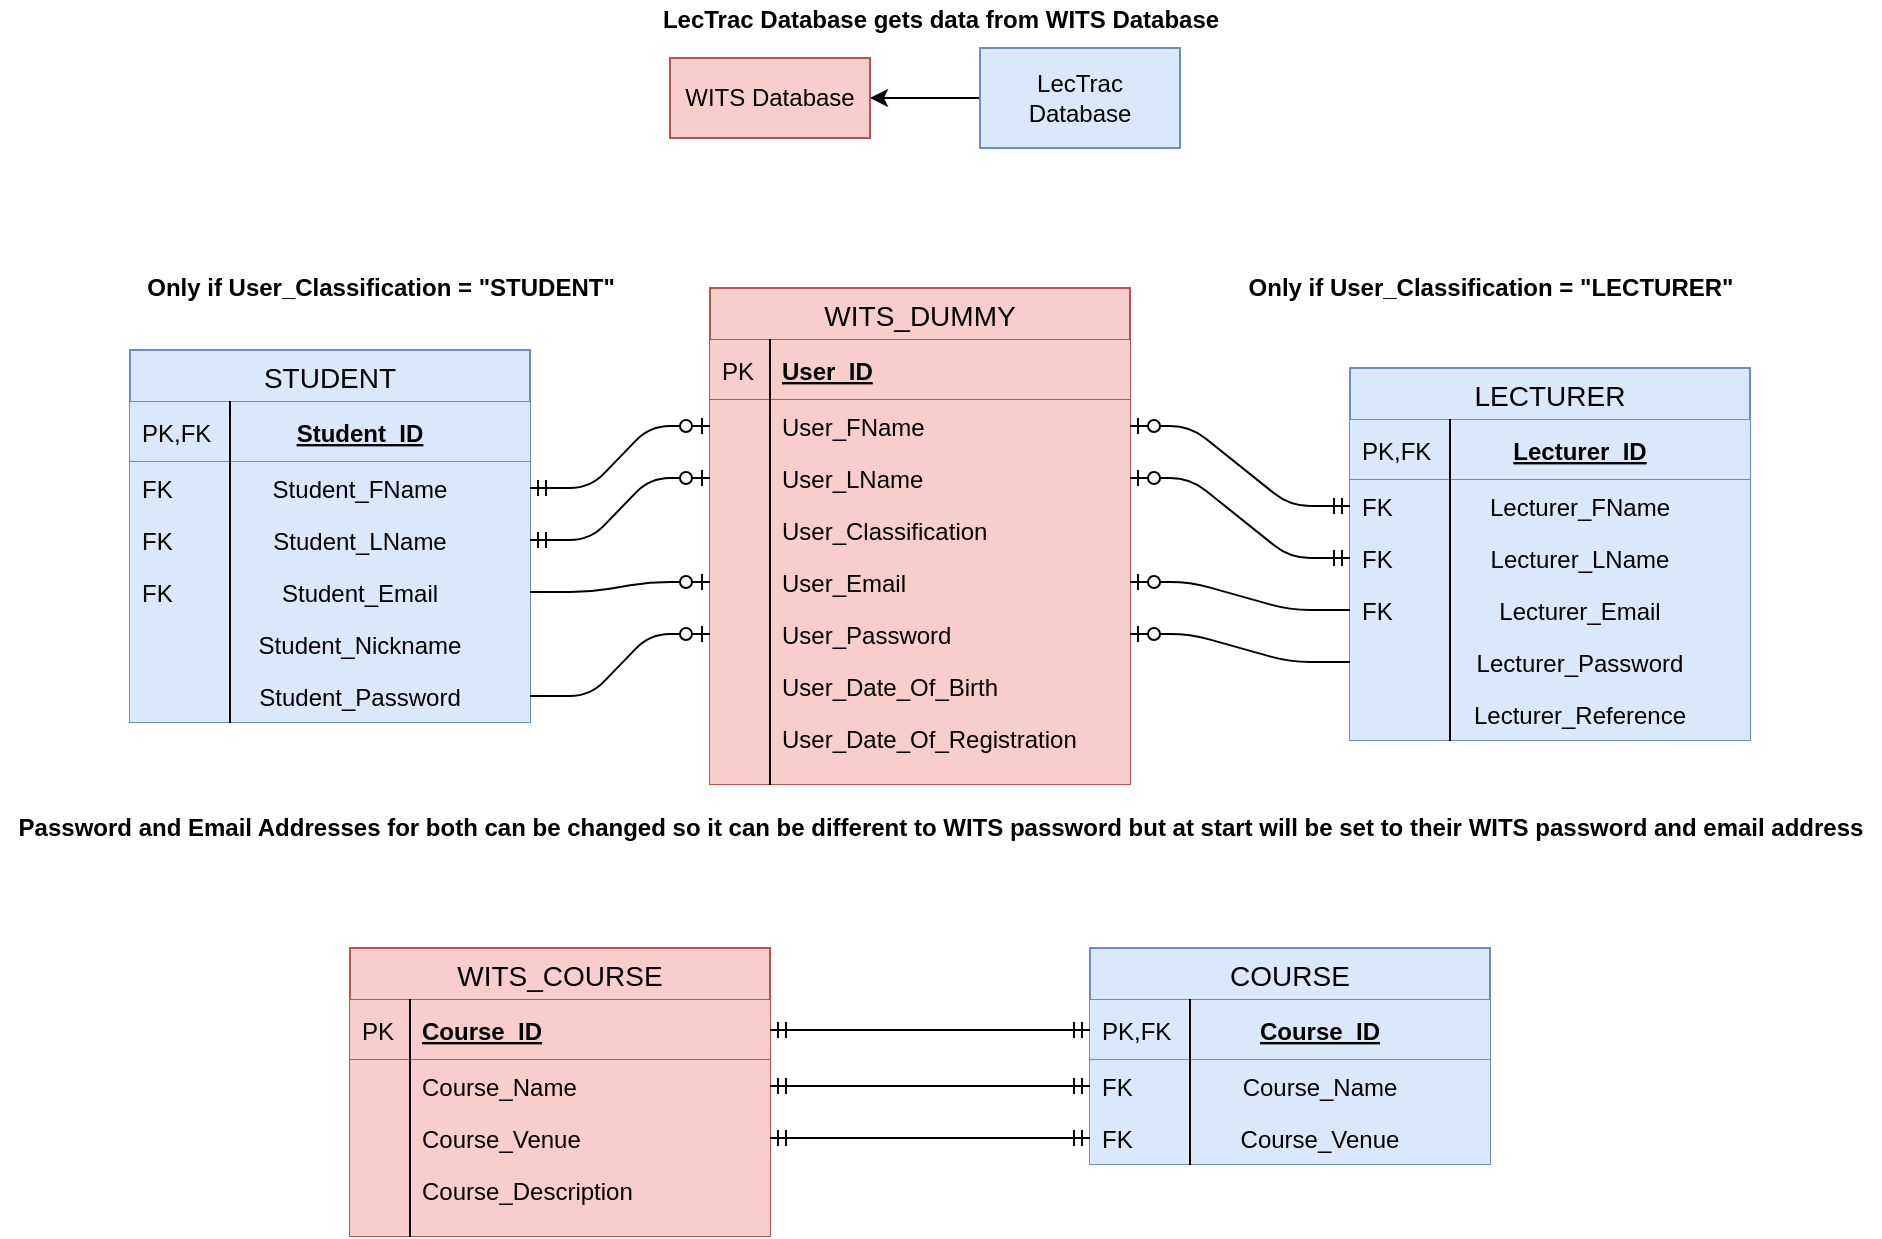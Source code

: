 <mxfile version="12.6.5" type="device"><diagram id="C5RBs43oDa-KdzZeNtuy" name="Page-1"><mxGraphModel dx="1851" dy="632" grid="1" gridSize="10" guides="1" tooltips="1" connect="1" arrows="1" fold="1" page="1" pageScale="1" pageWidth="827" pageHeight="1169" math="0" shadow="0"><root><mxCell id="WIyWlLk6GJQsqaUBKTNV-0"/><mxCell id="WIyWlLk6GJQsqaUBKTNV-1" parent="WIyWlLk6GJQsqaUBKTNV-0"/><mxCell id="q8qyXDA9uavXnTlKvIZX-0" value="WITS Database" style="whiteSpace=wrap;html=1;align=center;fillColor=#f8cecc;strokeColor=#b85450;" parent="WIyWlLk6GJQsqaUBKTNV-1" vertex="1"><mxGeometry x="240" y="185" width="100" height="40" as="geometry"/></mxCell><mxCell id="I5v792Ejw2t5efdUg5He-0" style="edgeStyle=orthogonalEdgeStyle;rounded=0;orthogonalLoop=1;jettySize=auto;html=1;exitX=0;exitY=0.5;exitDx=0;exitDy=0;entryX=1;entryY=0.5;entryDx=0;entryDy=0;" parent="WIyWlLk6GJQsqaUBKTNV-1" source="q8qyXDA9uavXnTlKvIZX-1" target="q8qyXDA9uavXnTlKvIZX-0" edge="1"><mxGeometry relative="1" as="geometry"/></mxCell><mxCell id="q8qyXDA9uavXnTlKvIZX-1" value="LecTrac &lt;br&gt;Database" style="whiteSpace=wrap;html=1;align=center;fillColor=#dae8fc;strokeColor=#6c8ebf;" parent="WIyWlLk6GJQsqaUBKTNV-1" vertex="1"><mxGeometry x="395" y="180" width="100" height="50" as="geometry"/></mxCell><mxCell id="q8qyXDA9uavXnTlKvIZX-21" value="WITS_COURSE" style="swimlane;fontStyle=0;childLayout=stackLayout;horizontal=1;startSize=26;horizontalStack=0;resizeParent=1;resizeParentMax=0;resizeLast=0;collapsible=1;marginBottom=0;align=center;fontSize=14;fillColor=#f8cecc;strokeColor=#b85450;" parent="WIyWlLk6GJQsqaUBKTNV-1" vertex="1"><mxGeometry x="80" y="630" width="210" height="144" as="geometry"/></mxCell><mxCell id="q8qyXDA9uavXnTlKvIZX-22" value="Course_ID" style="shape=partialRectangle;top=0;left=0;right=0;bottom=1;align=left;verticalAlign=middle;fillColor=#f8cecc;spacingLeft=34;spacingRight=4;overflow=hidden;rotatable=0;points=[[0,0.5],[1,0.5]];portConstraint=eastwest;dropTarget=0;fontStyle=5;fontSize=12;strokeColor=#b85450;" parent="q8qyXDA9uavXnTlKvIZX-21" vertex="1"><mxGeometry y="26" width="210" height="30" as="geometry"/></mxCell><mxCell id="q8qyXDA9uavXnTlKvIZX-23" value="PK" style="shape=partialRectangle;top=0;left=0;bottom=0;fillColor=none;align=left;verticalAlign=middle;spacingLeft=4;spacingRight=4;overflow=hidden;rotatable=0;points=[];portConstraint=eastwest;part=1;fontSize=12;" parent="q8qyXDA9uavXnTlKvIZX-22" vertex="1" connectable="0"><mxGeometry width="30" height="30" as="geometry"/></mxCell><mxCell id="q8qyXDA9uavXnTlKvIZX-24" value="Course_Name" style="shape=partialRectangle;top=0;left=0;right=0;bottom=0;align=left;verticalAlign=top;fillColor=#f8cecc;spacingLeft=34;spacingRight=4;overflow=hidden;rotatable=0;points=[[0,0.5],[1,0.5]];portConstraint=eastwest;dropTarget=0;fontSize=12;strokeColor=#b85450;" parent="q8qyXDA9uavXnTlKvIZX-21" vertex="1"><mxGeometry y="56" width="210" height="26" as="geometry"/></mxCell><mxCell id="q8qyXDA9uavXnTlKvIZX-25" value="" style="shape=partialRectangle;top=0;left=0;bottom=0;fillColor=none;align=left;verticalAlign=top;spacingLeft=4;spacingRight=4;overflow=hidden;rotatable=0;points=[];portConstraint=eastwest;part=1;fontSize=12;" parent="q8qyXDA9uavXnTlKvIZX-24" vertex="1" connectable="0"><mxGeometry width="30" height="26" as="geometry"/></mxCell><mxCell id="q8qyXDA9uavXnTlKvIZX-26" value="Course_Venue" style="shape=partialRectangle;top=0;left=0;right=0;bottom=0;align=left;verticalAlign=top;fillColor=#f8cecc;spacingLeft=34;spacingRight=4;overflow=hidden;rotatable=0;points=[[0,0.5],[1,0.5]];portConstraint=eastwest;dropTarget=0;fontSize=12;strokeColor=#b85450;" parent="q8qyXDA9uavXnTlKvIZX-21" vertex="1"><mxGeometry y="82" width="210" height="26" as="geometry"/></mxCell><mxCell id="q8qyXDA9uavXnTlKvIZX-27" value="" style="shape=partialRectangle;top=0;left=0;bottom=0;fillColor=none;align=left;verticalAlign=top;spacingLeft=4;spacingRight=4;overflow=hidden;rotatable=0;points=[];portConstraint=eastwest;part=1;fontSize=12;" parent="q8qyXDA9uavXnTlKvIZX-26" vertex="1" connectable="0"><mxGeometry width="30" height="26" as="geometry"/></mxCell><mxCell id="q8qyXDA9uavXnTlKvIZX-28" value="Course_Description" style="shape=partialRectangle;top=0;left=0;right=0;bottom=0;align=left;verticalAlign=top;fillColor=#f8cecc;spacingLeft=34;spacingRight=4;overflow=hidden;rotatable=0;points=[[0,0.5],[1,0.5]];portConstraint=eastwest;dropTarget=0;fontSize=12;strokeColor=#b85450;" parent="q8qyXDA9uavXnTlKvIZX-21" vertex="1"><mxGeometry y="108" width="210" height="26" as="geometry"/></mxCell><mxCell id="q8qyXDA9uavXnTlKvIZX-29" value="" style="shape=partialRectangle;top=0;left=0;bottom=0;fillColor=none;align=left;verticalAlign=top;spacingLeft=4;spacingRight=4;overflow=hidden;rotatable=0;points=[];portConstraint=eastwest;part=1;fontSize=12;" parent="q8qyXDA9uavXnTlKvIZX-28" vertex="1" connectable="0"><mxGeometry width="30" height="26" as="geometry"/></mxCell><mxCell id="q8qyXDA9uavXnTlKvIZX-34" value="" style="shape=partialRectangle;top=0;left=0;right=0;bottom=0;align=left;verticalAlign=top;fillColor=#f8cecc;spacingLeft=34;spacingRight=4;overflow=hidden;rotatable=0;points=[[0,0.5],[1,0.5]];portConstraint=eastwest;dropTarget=0;fontSize=12;strokeColor=#b85450;" parent="q8qyXDA9uavXnTlKvIZX-21" vertex="1"><mxGeometry y="134" width="210" height="10" as="geometry"/></mxCell><mxCell id="q8qyXDA9uavXnTlKvIZX-35" value="" style="shape=partialRectangle;top=0;left=0;bottom=0;fillColor=none;align=left;verticalAlign=top;spacingLeft=4;spacingRight=4;overflow=hidden;rotatable=0;points=[];portConstraint=eastwest;part=1;fontSize=12;" parent="q8qyXDA9uavXnTlKvIZX-34" vertex="1" connectable="0"><mxGeometry width="30" height="10" as="geometry"/></mxCell><mxCell id="q8qyXDA9uavXnTlKvIZX-36" value="WITS_DUMMY" style="swimlane;fontStyle=0;childLayout=stackLayout;horizontal=1;startSize=26;horizontalStack=0;resizeParent=1;resizeParentMax=0;resizeLast=0;collapsible=1;marginBottom=0;align=center;fontSize=14;fillColor=#f8cecc;strokeColor=#b85450;" parent="WIyWlLk6GJQsqaUBKTNV-1" vertex="1"><mxGeometry x="260" y="300" width="210" height="248" as="geometry"/></mxCell><mxCell id="q8qyXDA9uavXnTlKvIZX-37" value="User_ID" style="shape=partialRectangle;top=0;left=0;right=0;bottom=1;align=left;verticalAlign=middle;fillColor=#f8cecc;spacingLeft=34;spacingRight=4;overflow=hidden;rotatable=0;points=[[0,0.5],[1,0.5]];portConstraint=eastwest;dropTarget=0;fontStyle=5;fontSize=12;strokeColor=#b85450;" parent="q8qyXDA9uavXnTlKvIZX-36" vertex="1"><mxGeometry y="26" width="210" height="30" as="geometry"/></mxCell><mxCell id="q8qyXDA9uavXnTlKvIZX-38" value="PK" style="shape=partialRectangle;top=0;left=0;bottom=0;fillColor=none;align=left;verticalAlign=middle;spacingLeft=4;spacingRight=4;overflow=hidden;rotatable=0;points=[];portConstraint=eastwest;part=1;fontSize=12;" parent="q8qyXDA9uavXnTlKvIZX-37" vertex="1" connectable="0"><mxGeometry width="30" height="30" as="geometry"/></mxCell><mxCell id="q8qyXDA9uavXnTlKvIZX-39" value="User_FName" style="shape=partialRectangle;top=0;left=0;right=0;bottom=0;align=left;verticalAlign=top;fillColor=#f8cecc;spacingLeft=34;spacingRight=4;overflow=hidden;rotatable=0;points=[[0,0.5],[1,0.5]];portConstraint=eastwest;dropTarget=0;fontSize=12;strokeColor=#b85450;" parent="q8qyXDA9uavXnTlKvIZX-36" vertex="1"><mxGeometry y="56" width="210" height="26" as="geometry"/></mxCell><mxCell id="q8qyXDA9uavXnTlKvIZX-40" value="" style="shape=partialRectangle;top=0;left=0;bottom=0;fillColor=none;align=left;verticalAlign=top;spacingLeft=4;spacingRight=4;overflow=hidden;rotatable=0;points=[];portConstraint=eastwest;part=1;fontSize=12;" parent="q8qyXDA9uavXnTlKvIZX-39" vertex="1" connectable="0"><mxGeometry width="30" height="26" as="geometry"/></mxCell><mxCell id="q8qyXDA9uavXnTlKvIZX-41" value="User_LName" style="shape=partialRectangle;top=0;left=0;right=0;bottom=0;align=left;verticalAlign=top;fillColor=#f8cecc;spacingLeft=34;spacingRight=4;overflow=hidden;rotatable=0;points=[[0,0.5],[1,0.5]];portConstraint=eastwest;dropTarget=0;fontSize=12;strokeColor=#b85450;" parent="q8qyXDA9uavXnTlKvIZX-36" vertex="1"><mxGeometry y="82" width="210" height="26" as="geometry"/></mxCell><mxCell id="q8qyXDA9uavXnTlKvIZX-42" value="" style="shape=partialRectangle;top=0;left=0;bottom=0;fillColor=none;align=left;verticalAlign=top;spacingLeft=4;spacingRight=4;overflow=hidden;rotatable=0;points=[];portConstraint=eastwest;part=1;fontSize=12;" parent="q8qyXDA9uavXnTlKvIZX-41" vertex="1" connectable="0"><mxGeometry width="30" height="26" as="geometry"/></mxCell><mxCell id="q8qyXDA9uavXnTlKvIZX-43" value="User_Classification" style="shape=partialRectangle;top=0;left=0;right=0;bottom=0;align=left;verticalAlign=top;fillColor=#f8cecc;spacingLeft=34;spacingRight=4;overflow=hidden;rotatable=0;points=[[0,0.5],[1,0.5]];portConstraint=eastwest;dropTarget=0;fontSize=12;strokeColor=#b85450;" parent="q8qyXDA9uavXnTlKvIZX-36" vertex="1"><mxGeometry y="108" width="210" height="26" as="geometry"/></mxCell><mxCell id="q8qyXDA9uavXnTlKvIZX-44" value="" style="shape=partialRectangle;top=0;left=0;bottom=0;fillColor=none;align=left;verticalAlign=top;spacingLeft=4;spacingRight=4;overflow=hidden;rotatable=0;points=[];portConstraint=eastwest;part=1;fontSize=12;" parent="q8qyXDA9uavXnTlKvIZX-43" vertex="1" connectable="0"><mxGeometry width="30" height="26" as="geometry"/></mxCell><mxCell id="q8qyXDA9uavXnTlKvIZX-47" value="User_Email" style="shape=partialRectangle;top=0;left=0;right=0;bottom=0;align=left;verticalAlign=top;fillColor=#f8cecc;spacingLeft=34;spacingRight=4;overflow=hidden;rotatable=0;points=[[0,0.5],[1,0.5]];portConstraint=eastwest;dropTarget=0;fontSize=12;strokeColor=#b85450;" parent="q8qyXDA9uavXnTlKvIZX-36" vertex="1"><mxGeometry y="134" width="210" height="26" as="geometry"/></mxCell><mxCell id="q8qyXDA9uavXnTlKvIZX-48" value="" style="shape=partialRectangle;top=0;left=0;bottom=0;fillColor=none;align=left;verticalAlign=top;spacingLeft=4;spacingRight=4;overflow=hidden;rotatable=0;points=[];portConstraint=eastwest;part=1;fontSize=12;" parent="q8qyXDA9uavXnTlKvIZX-47" vertex="1" connectable="0"><mxGeometry width="30" height="26" as="geometry"/></mxCell><mxCell id="q8qyXDA9uavXnTlKvIZX-45" value="User_Password" style="shape=partialRectangle;top=0;left=0;right=0;bottom=0;align=left;verticalAlign=top;fillColor=#f8cecc;spacingLeft=34;spacingRight=4;overflow=hidden;rotatable=0;points=[[0,0.5],[1,0.5]];portConstraint=eastwest;dropTarget=0;fontSize=12;strokeColor=#b85450;" parent="q8qyXDA9uavXnTlKvIZX-36" vertex="1"><mxGeometry y="160" width="210" height="26" as="geometry"/></mxCell><mxCell id="q8qyXDA9uavXnTlKvIZX-46" value="" style="shape=partialRectangle;top=0;left=0;bottom=0;fillColor=none;align=left;verticalAlign=top;spacingLeft=4;spacingRight=4;overflow=hidden;rotatable=0;points=[];portConstraint=eastwest;part=1;fontSize=12;" parent="q8qyXDA9uavXnTlKvIZX-45" vertex="1" connectable="0"><mxGeometry width="30" height="26" as="geometry"/></mxCell><mxCell id="q8qyXDA9uavXnTlKvIZX-49" value="User_Date_Of_Birth" style="shape=partialRectangle;top=0;left=0;right=0;bottom=0;align=left;verticalAlign=top;fillColor=#f8cecc;spacingLeft=34;spacingRight=4;overflow=hidden;rotatable=0;points=[[0,0.5],[1,0.5]];portConstraint=eastwest;dropTarget=0;fontSize=12;strokeColor=#b85450;" parent="q8qyXDA9uavXnTlKvIZX-36" vertex="1"><mxGeometry y="186" width="210" height="26" as="geometry"/></mxCell><mxCell id="q8qyXDA9uavXnTlKvIZX-50" value="" style="shape=partialRectangle;top=0;left=0;bottom=0;fillColor=none;align=left;verticalAlign=top;spacingLeft=4;spacingRight=4;overflow=hidden;rotatable=0;points=[];portConstraint=eastwest;part=1;fontSize=12;" parent="q8qyXDA9uavXnTlKvIZX-49" vertex="1" connectable="0"><mxGeometry width="30" height="26" as="geometry"/></mxCell><mxCell id="q8qyXDA9uavXnTlKvIZX-51" value="User_Date_Of_Registration" style="shape=partialRectangle;top=0;left=0;right=0;bottom=0;align=left;verticalAlign=top;fillColor=#f8cecc;spacingLeft=34;spacingRight=4;overflow=hidden;rotatable=0;points=[[0,0.5],[1,0.5]];portConstraint=eastwest;dropTarget=0;fontSize=12;strokeColor=#b85450;" parent="q8qyXDA9uavXnTlKvIZX-36" vertex="1"><mxGeometry y="212" width="210" height="26" as="geometry"/></mxCell><mxCell id="q8qyXDA9uavXnTlKvIZX-52" value="" style="shape=partialRectangle;top=0;left=0;bottom=0;fillColor=none;align=left;verticalAlign=top;spacingLeft=4;spacingRight=4;overflow=hidden;rotatable=0;points=[];portConstraint=eastwest;part=1;fontSize=12;" parent="q8qyXDA9uavXnTlKvIZX-51" vertex="1" connectable="0"><mxGeometry width="30" height="26" as="geometry"/></mxCell><mxCell id="q8qyXDA9uavXnTlKvIZX-53" value="" style="shape=partialRectangle;top=0;left=0;right=0;bottom=0;align=left;verticalAlign=top;fillColor=#f8cecc;spacingLeft=34;spacingRight=4;overflow=hidden;rotatable=0;points=[[0,0.5],[1,0.5]];portConstraint=eastwest;dropTarget=0;fontSize=12;strokeColor=#b85450;" parent="q8qyXDA9uavXnTlKvIZX-36" vertex="1"><mxGeometry y="238" width="210" height="10" as="geometry"/></mxCell><mxCell id="q8qyXDA9uavXnTlKvIZX-54" value="" style="shape=partialRectangle;top=0;left=0;bottom=0;fillColor=none;align=left;verticalAlign=top;spacingLeft=4;spacingRight=4;overflow=hidden;rotatable=0;points=[];portConstraint=eastwest;part=1;fontSize=12;" parent="q8qyXDA9uavXnTlKvIZX-53" vertex="1" connectable="0"><mxGeometry width="30" height="10" as="geometry"/></mxCell><mxCell id="q8qyXDA9uavXnTlKvIZX-55" value="STUDENT" style="swimlane;fontStyle=0;childLayout=stackLayout;horizontal=1;startSize=26;horizontalStack=0;resizeParent=1;resizeParentMax=0;resizeLast=0;collapsible=1;marginBottom=0;align=center;fontSize=14;fillColor=#dae8fc;strokeColor=#6c8ebf;" parent="WIyWlLk6GJQsqaUBKTNV-1" vertex="1"><mxGeometry x="-30" y="331" width="200" height="186" as="geometry"/></mxCell><mxCell id="q8qyXDA9uavXnTlKvIZX-56" value="Student_ID" style="shape=partialRectangle;top=0;left=0;right=0;bottom=1;align=center;verticalAlign=middle;fillColor=#dae8fc;spacingLeft=34;spacingRight=4;overflow=hidden;rotatable=0;points=[[0,0.5],[1,0.5]];portConstraint=eastwest;dropTarget=0;fontStyle=5;fontSize=12;strokeColor=#6c8ebf;" parent="q8qyXDA9uavXnTlKvIZX-55" vertex="1"><mxGeometry y="26" width="200" height="30" as="geometry"/></mxCell><mxCell id="q8qyXDA9uavXnTlKvIZX-57" value="PK,FK" style="shape=partialRectangle;top=0;left=0;bottom=0;fillColor=none;align=left;verticalAlign=middle;spacingLeft=4;spacingRight=4;overflow=hidden;rotatable=0;points=[];portConstraint=eastwest;part=1;fontSize=12;" parent="q8qyXDA9uavXnTlKvIZX-56" vertex="1" connectable="0"><mxGeometry width="50" height="30" as="geometry"/></mxCell><mxCell id="q8qyXDA9uavXnTlKvIZX-58" value="Student_FName" style="shape=partialRectangle;top=0;left=0;right=0;bottom=0;align=center;verticalAlign=top;fillColor=#dae8fc;spacingLeft=34;spacingRight=4;overflow=hidden;rotatable=0;points=[[0,0.5],[1,0.5]];portConstraint=eastwest;dropTarget=0;fontSize=12;strokeColor=#6c8ebf;" parent="q8qyXDA9uavXnTlKvIZX-55" vertex="1"><mxGeometry y="56" width="200" height="26" as="geometry"/></mxCell><mxCell id="q8qyXDA9uavXnTlKvIZX-59" value="FK" style="shape=partialRectangle;top=0;left=0;bottom=0;fillColor=none;align=left;verticalAlign=top;spacingLeft=4;spacingRight=4;overflow=hidden;rotatable=0;points=[];portConstraint=eastwest;part=1;fontSize=12;" parent="q8qyXDA9uavXnTlKvIZX-58" vertex="1" connectable="0"><mxGeometry width="50" height="26" as="geometry"/></mxCell><mxCell id="q8qyXDA9uavXnTlKvIZX-60" value="Student_LName" style="shape=partialRectangle;top=0;left=0;right=0;bottom=0;align=center;verticalAlign=top;fillColor=#dae8fc;spacingLeft=34;spacingRight=4;overflow=hidden;rotatable=0;points=[[0,0.5],[1,0.5]];portConstraint=eastwest;dropTarget=0;fontSize=12;strokeColor=#6c8ebf;" parent="q8qyXDA9uavXnTlKvIZX-55" vertex="1"><mxGeometry y="82" width="200" height="26" as="geometry"/></mxCell><mxCell id="q8qyXDA9uavXnTlKvIZX-61" value="FK" style="shape=partialRectangle;top=0;left=0;bottom=0;fillColor=none;align=left;verticalAlign=top;spacingLeft=4;spacingRight=4;overflow=hidden;rotatable=0;points=[];portConstraint=eastwest;part=1;fontSize=12;" parent="q8qyXDA9uavXnTlKvIZX-60" vertex="1" connectable="0"><mxGeometry width="50" height="26" as="geometry"/></mxCell><mxCell id="q8qyXDA9uavXnTlKvIZX-62" value="Student_Email" style="shape=partialRectangle;top=0;left=0;right=0;bottom=0;align=center;verticalAlign=top;fillColor=#dae8fc;spacingLeft=34;spacingRight=4;overflow=hidden;rotatable=0;points=[[0,0.5],[1,0.5]];portConstraint=eastwest;dropTarget=0;fontSize=12;strokeColor=#6c8ebf;" parent="q8qyXDA9uavXnTlKvIZX-55" vertex="1"><mxGeometry y="108" width="200" height="26" as="geometry"/></mxCell><mxCell id="q8qyXDA9uavXnTlKvIZX-63" value="FK" style="shape=partialRectangle;top=0;left=0;bottom=0;fillColor=none;align=left;verticalAlign=top;spacingLeft=4;spacingRight=4;overflow=hidden;rotatable=0;points=[];portConstraint=eastwest;part=1;fontSize=12;" parent="q8qyXDA9uavXnTlKvIZX-62" vertex="1" connectable="0"><mxGeometry width="50" height="26" as="geometry"/></mxCell><mxCell id="q8qyXDA9uavXnTlKvIZX-64" value="Student_Nickname" style="shape=partialRectangle;top=0;left=0;right=0;bottom=0;align=center;verticalAlign=top;fillColor=#dae8fc;spacingLeft=34;spacingRight=4;overflow=hidden;rotatable=0;points=[[0,0.5],[1,0.5]];portConstraint=eastwest;dropTarget=0;fontSize=12;strokeColor=#6c8ebf;" parent="q8qyXDA9uavXnTlKvIZX-55" vertex="1"><mxGeometry y="134" width="200" height="26" as="geometry"/></mxCell><mxCell id="q8qyXDA9uavXnTlKvIZX-65" value="" style="shape=partialRectangle;top=0;left=0;bottom=0;fillColor=none;align=left;verticalAlign=top;spacingLeft=4;spacingRight=4;overflow=hidden;rotatable=0;points=[];portConstraint=eastwest;part=1;fontSize=12;" parent="q8qyXDA9uavXnTlKvIZX-64" vertex="1" connectable="0"><mxGeometry width="50" height="26" as="geometry"/></mxCell><mxCell id="q8qyXDA9uavXnTlKvIZX-66" value="Student_Password" style="shape=partialRectangle;top=0;left=0;right=0;bottom=0;align=center;verticalAlign=top;fillColor=#dae8fc;spacingLeft=34;spacingRight=4;overflow=hidden;rotatable=0;points=[[0,0.5],[1,0.5]];portConstraint=eastwest;dropTarget=0;fontSize=12;strokeColor=#6c8ebf;" parent="q8qyXDA9uavXnTlKvIZX-55" vertex="1"><mxGeometry y="160" width="200" height="26" as="geometry"/></mxCell><mxCell id="q8qyXDA9uavXnTlKvIZX-67" value="" style="shape=partialRectangle;top=0;left=0;bottom=0;fillColor=none;align=left;verticalAlign=top;spacingLeft=4;spacingRight=4;overflow=hidden;rotatable=0;points=[];portConstraint=eastwest;part=1;fontSize=12;" parent="q8qyXDA9uavXnTlKvIZX-66" vertex="1" connectable="0"><mxGeometry width="50" height="26" as="geometry"/></mxCell><mxCell id="q8qyXDA9uavXnTlKvIZX-70" value="LECTURER" style="swimlane;fontStyle=0;childLayout=stackLayout;horizontal=1;startSize=26;horizontalStack=0;resizeParent=1;resizeParentMax=0;resizeLast=0;collapsible=1;marginBottom=0;align=center;fontSize=14;fillColor=#dae8fc;strokeColor=#6c8ebf;" parent="WIyWlLk6GJQsqaUBKTNV-1" vertex="1"><mxGeometry x="580" y="340" width="200" height="186" as="geometry"/></mxCell><mxCell id="q8qyXDA9uavXnTlKvIZX-71" value="Lecturer_ID" style="shape=partialRectangle;top=0;left=0;right=0;bottom=1;align=center;verticalAlign=middle;fillColor=#dae8fc;spacingLeft=34;spacingRight=4;overflow=hidden;rotatable=0;points=[[0,0.5],[1,0.5]];portConstraint=eastwest;dropTarget=0;fontStyle=5;fontSize=12;strokeColor=#6c8ebf;" parent="q8qyXDA9uavXnTlKvIZX-70" vertex="1"><mxGeometry y="26" width="200" height="30" as="geometry"/></mxCell><mxCell id="q8qyXDA9uavXnTlKvIZX-72" value="PK,FK" style="shape=partialRectangle;top=0;left=0;bottom=0;fillColor=none;align=left;verticalAlign=middle;spacingLeft=4;spacingRight=4;overflow=hidden;rotatable=0;points=[];portConstraint=eastwest;part=1;fontSize=12;" parent="q8qyXDA9uavXnTlKvIZX-71" vertex="1" connectable="0"><mxGeometry width="50" height="30" as="geometry"/></mxCell><mxCell id="q8qyXDA9uavXnTlKvIZX-73" value="Lecturer_FName" style="shape=partialRectangle;top=0;left=0;right=0;bottom=0;align=center;verticalAlign=top;fillColor=#dae8fc;spacingLeft=34;spacingRight=4;overflow=hidden;rotatable=0;points=[[0,0.5],[1,0.5]];portConstraint=eastwest;dropTarget=0;fontSize=12;strokeColor=#6c8ebf;" parent="q8qyXDA9uavXnTlKvIZX-70" vertex="1"><mxGeometry y="56" width="200" height="26" as="geometry"/></mxCell><mxCell id="q8qyXDA9uavXnTlKvIZX-74" value="FK" style="shape=partialRectangle;top=0;left=0;bottom=0;fillColor=none;align=left;verticalAlign=top;spacingLeft=4;spacingRight=4;overflow=hidden;rotatable=0;points=[];portConstraint=eastwest;part=1;fontSize=12;" parent="q8qyXDA9uavXnTlKvIZX-73" vertex="1" connectable="0"><mxGeometry width="50" height="26" as="geometry"/></mxCell><mxCell id="q8qyXDA9uavXnTlKvIZX-75" value="Lecturer_LName" style="shape=partialRectangle;top=0;left=0;right=0;bottom=0;align=center;verticalAlign=top;fillColor=#dae8fc;spacingLeft=34;spacingRight=4;overflow=hidden;rotatable=0;points=[[0,0.5],[1,0.5]];portConstraint=eastwest;dropTarget=0;fontSize=12;strokeColor=#6c8ebf;" parent="q8qyXDA9uavXnTlKvIZX-70" vertex="1"><mxGeometry y="82" width="200" height="26" as="geometry"/></mxCell><mxCell id="q8qyXDA9uavXnTlKvIZX-76" value="FK" style="shape=partialRectangle;top=0;left=0;bottom=0;fillColor=none;align=left;verticalAlign=top;spacingLeft=4;spacingRight=4;overflow=hidden;rotatable=0;points=[];portConstraint=eastwest;part=1;fontSize=12;" parent="q8qyXDA9uavXnTlKvIZX-75" vertex="1" connectable="0"><mxGeometry width="50" height="26" as="geometry"/></mxCell><mxCell id="q8qyXDA9uavXnTlKvIZX-77" value="Lecturer_Email" style="shape=partialRectangle;top=0;left=0;right=0;bottom=0;align=center;verticalAlign=top;fillColor=#dae8fc;spacingLeft=34;spacingRight=4;overflow=hidden;rotatable=0;points=[[0,0.5],[1,0.5]];portConstraint=eastwest;dropTarget=0;fontSize=12;strokeColor=#6c8ebf;" parent="q8qyXDA9uavXnTlKvIZX-70" vertex="1"><mxGeometry y="108" width="200" height="26" as="geometry"/></mxCell><mxCell id="q8qyXDA9uavXnTlKvIZX-78" value="FK" style="shape=partialRectangle;top=0;left=0;bottom=0;fillColor=none;align=left;verticalAlign=top;spacingLeft=4;spacingRight=4;overflow=hidden;rotatable=0;points=[];portConstraint=eastwest;part=1;fontSize=12;" parent="q8qyXDA9uavXnTlKvIZX-77" vertex="1" connectable="0"><mxGeometry width="50" height="26" as="geometry"/></mxCell><mxCell id="q8qyXDA9uavXnTlKvIZX-79" value="Lecturer_Password" style="shape=partialRectangle;top=0;left=0;right=0;bottom=0;align=center;verticalAlign=top;fillColor=#dae8fc;spacingLeft=34;spacingRight=4;overflow=hidden;rotatable=0;points=[[0,0.5],[1,0.5]];portConstraint=eastwest;dropTarget=0;fontSize=12;strokeColor=#6c8ebf;" parent="q8qyXDA9uavXnTlKvIZX-70" vertex="1"><mxGeometry y="134" width="200" height="26" as="geometry"/></mxCell><mxCell id="q8qyXDA9uavXnTlKvIZX-80" value="" style="shape=partialRectangle;top=0;left=0;bottom=0;fillColor=none;align=left;verticalAlign=top;spacingLeft=4;spacingRight=4;overflow=hidden;rotatable=0;points=[];portConstraint=eastwest;part=1;fontSize=12;" parent="q8qyXDA9uavXnTlKvIZX-79" vertex="1" connectable="0"><mxGeometry width="50" height="26" as="geometry"/></mxCell><mxCell id="q8qyXDA9uavXnTlKvIZX-81" value="Lecturer_Reference" style="shape=partialRectangle;top=0;left=0;right=0;bottom=0;align=center;verticalAlign=top;fillColor=#dae8fc;spacingLeft=34;spacingRight=4;overflow=hidden;rotatable=0;points=[[0,0.5],[1,0.5]];portConstraint=eastwest;dropTarget=0;fontSize=12;strokeColor=#6c8ebf;" parent="q8qyXDA9uavXnTlKvIZX-70" vertex="1"><mxGeometry y="160" width="200" height="26" as="geometry"/></mxCell><mxCell id="q8qyXDA9uavXnTlKvIZX-82" value="" style="shape=partialRectangle;top=0;left=0;bottom=0;fillColor=none;align=left;verticalAlign=top;spacingLeft=4;spacingRight=4;overflow=hidden;rotatable=0;points=[];portConstraint=eastwest;part=1;fontSize=12;" parent="q8qyXDA9uavXnTlKvIZX-81" vertex="1" connectable="0"><mxGeometry width="50" height="26" as="geometry"/></mxCell><mxCell id="q8qyXDA9uavXnTlKvIZX-83" value="COURSE" style="swimlane;fontStyle=0;childLayout=stackLayout;horizontal=1;startSize=26;horizontalStack=0;resizeParent=1;resizeParentMax=0;resizeLast=0;collapsible=1;marginBottom=0;align=center;fontSize=14;fillColor=#dae8fc;strokeColor=#6c8ebf;" parent="WIyWlLk6GJQsqaUBKTNV-1" vertex="1"><mxGeometry x="450" y="630" width="200" height="108" as="geometry"/></mxCell><mxCell id="q8qyXDA9uavXnTlKvIZX-84" value="Course_ID" style="shape=partialRectangle;top=0;left=0;right=0;bottom=1;align=center;verticalAlign=middle;fillColor=#dae8fc;spacingLeft=34;spacingRight=4;overflow=hidden;rotatable=0;points=[[0,0.5],[1,0.5]];portConstraint=eastwest;dropTarget=0;fontStyle=5;fontSize=12;strokeColor=#6c8ebf;" parent="q8qyXDA9uavXnTlKvIZX-83" vertex="1"><mxGeometry y="26" width="200" height="30" as="geometry"/></mxCell><mxCell id="q8qyXDA9uavXnTlKvIZX-85" value="PK,FK" style="shape=partialRectangle;top=0;left=0;bottom=0;fillColor=none;align=left;verticalAlign=middle;spacingLeft=4;spacingRight=4;overflow=hidden;rotatable=0;points=[];portConstraint=eastwest;part=1;fontSize=12;" parent="q8qyXDA9uavXnTlKvIZX-84" vertex="1" connectable="0"><mxGeometry width="50" height="30" as="geometry"/></mxCell><mxCell id="q8qyXDA9uavXnTlKvIZX-86" value="Course_Name" style="shape=partialRectangle;top=0;left=0;right=0;bottom=0;align=center;verticalAlign=top;fillColor=#dae8fc;spacingLeft=34;spacingRight=4;overflow=hidden;rotatable=0;points=[[0,0.5],[1,0.5]];portConstraint=eastwest;dropTarget=0;fontSize=12;strokeColor=#6c8ebf;" parent="q8qyXDA9uavXnTlKvIZX-83" vertex="1"><mxGeometry y="56" width="200" height="26" as="geometry"/></mxCell><mxCell id="q8qyXDA9uavXnTlKvIZX-87" value="FK" style="shape=partialRectangle;top=0;left=0;bottom=0;fillColor=none;align=left;verticalAlign=top;spacingLeft=4;spacingRight=4;overflow=hidden;rotatable=0;points=[];portConstraint=eastwest;part=1;fontSize=12;" parent="q8qyXDA9uavXnTlKvIZX-86" vertex="1" connectable="0"><mxGeometry width="50" height="26" as="geometry"/></mxCell><mxCell id="q8qyXDA9uavXnTlKvIZX-88" value="Course_Venue" style="shape=partialRectangle;top=0;left=0;right=0;bottom=0;align=center;verticalAlign=top;fillColor=#dae8fc;spacingLeft=34;spacingRight=4;overflow=hidden;rotatable=0;points=[[0,0.5],[1,0.5]];portConstraint=eastwest;dropTarget=0;fontSize=12;strokeColor=#6c8ebf;" parent="q8qyXDA9uavXnTlKvIZX-83" vertex="1"><mxGeometry y="82" width="200" height="26" as="geometry"/></mxCell><mxCell id="q8qyXDA9uavXnTlKvIZX-89" value="FK" style="shape=partialRectangle;top=0;left=0;bottom=0;fillColor=none;align=left;verticalAlign=top;spacingLeft=4;spacingRight=4;overflow=hidden;rotatable=0;points=[];portConstraint=eastwest;part=1;fontSize=12;" parent="q8qyXDA9uavXnTlKvIZX-88" vertex="1" connectable="0"><mxGeometry width="50" height="26" as="geometry"/></mxCell><mxCell id="q8qyXDA9uavXnTlKvIZX-90" value="" style="edgeStyle=entityRelationEdgeStyle;fontSize=12;html=1;endArrow=ERmandOne;startArrow=ERmandOne;exitX=1;exitY=0.5;exitDx=0;exitDy=0;" parent="WIyWlLk6GJQsqaUBKTNV-1" source="q8qyXDA9uavXnTlKvIZX-22" target="q8qyXDA9uavXnTlKvIZX-84" edge="1"><mxGeometry width="100" height="100" relative="1" as="geometry"><mxPoint x="290" y="750" as="sourcePoint"/><mxPoint x="390" y="650" as="targetPoint"/></mxGeometry></mxCell><mxCell id="q8qyXDA9uavXnTlKvIZX-91" value="" style="edgeStyle=entityRelationEdgeStyle;fontSize=12;html=1;endArrow=ERmandOne;startArrow=ERmandOne;" parent="WIyWlLk6GJQsqaUBKTNV-1" source="q8qyXDA9uavXnTlKvIZX-24" target="q8qyXDA9uavXnTlKvIZX-86" edge="1"><mxGeometry width="100" height="100" relative="1" as="geometry"><mxPoint x="340" y="610" as="sourcePoint"/><mxPoint x="470" y="646" as="targetPoint"/></mxGeometry></mxCell><mxCell id="q8qyXDA9uavXnTlKvIZX-92" value="" style="edgeStyle=entityRelationEdgeStyle;fontSize=12;html=1;endArrow=ERmandOne;startArrow=ERmandOne;" parent="WIyWlLk6GJQsqaUBKTNV-1" source="q8qyXDA9uavXnTlKvIZX-26" target="q8qyXDA9uavXnTlKvIZX-88" edge="1"><mxGeometry width="100" height="100" relative="1" as="geometry"><mxPoint x="330" y="509" as="sourcePoint"/><mxPoint x="460" y="545" as="targetPoint"/></mxGeometry></mxCell><mxCell id="q8qyXDA9uavXnTlKvIZX-93" value="" style="edgeStyle=entityRelationEdgeStyle;fontSize=12;html=1;endArrow=none;startArrow=ERzeroToOne;startFill=1;endFill=0;" parent="WIyWlLk6GJQsqaUBKTNV-1" source="q8qyXDA9uavXnTlKvIZX-47" target="q8qyXDA9uavXnTlKvIZX-77" edge="1"><mxGeometry width="100" height="100" relative="1" as="geometry"><mxPoint x="230" y="576" as="sourcePoint"/><mxPoint x="340" y="540" as="targetPoint"/></mxGeometry></mxCell><mxCell id="q8qyXDA9uavXnTlKvIZX-94" value="" style="edgeStyle=entityRelationEdgeStyle;fontSize=12;html=1;endArrow=ERmandOne;startArrow=ERzeroToOne;startFill=1;" parent="WIyWlLk6GJQsqaUBKTNV-1" source="q8qyXDA9uavXnTlKvIZX-41" target="q8qyXDA9uavXnTlKvIZX-75" edge="1"><mxGeometry width="100" height="100" relative="1" as="geometry"><mxPoint x="280" y="468" as="sourcePoint"/><mxPoint x="470" y="576" as="targetPoint"/></mxGeometry></mxCell><mxCell id="q8qyXDA9uavXnTlKvIZX-95" value="" style="edgeStyle=entityRelationEdgeStyle;fontSize=12;html=1;endArrow=ERmandOne;startArrow=ERzeroToOne;startFill=1;" parent="WIyWlLk6GJQsqaUBKTNV-1" source="q8qyXDA9uavXnTlKvIZX-39" target="q8qyXDA9uavXnTlKvIZX-73" edge="1"><mxGeometry width="100" height="100" relative="1" as="geometry"><mxPoint x="290" y="260" as="sourcePoint"/><mxPoint x="480" y="420" as="targetPoint"/></mxGeometry></mxCell><mxCell id="q8qyXDA9uavXnTlKvIZX-96" value="" style="edgeStyle=entityRelationEdgeStyle;fontSize=12;html=1;endArrow=ERmandOne;startArrow=ERzeroToOne;startFill=1;" parent="WIyWlLk6GJQsqaUBKTNV-1" source="q8qyXDA9uavXnTlKvIZX-39" target="q8qyXDA9uavXnTlKvIZX-58" edge="1"><mxGeometry width="100" height="100" relative="1" as="geometry"><mxPoint x="480" y="260" as="sourcePoint"/><mxPoint x="590" y="300" as="targetPoint"/></mxGeometry></mxCell><mxCell id="q8qyXDA9uavXnTlKvIZX-97" value="" style="edgeStyle=entityRelationEdgeStyle;fontSize=12;html=1;endArrow=ERmandOne;startArrow=ERzeroToOne;startFill=1;" parent="WIyWlLk6GJQsqaUBKTNV-1" source="q8qyXDA9uavXnTlKvIZX-41" target="q8qyXDA9uavXnTlKvIZX-60" edge="1"><mxGeometry width="100" height="100" relative="1" as="geometry"><mxPoint x="270" y="379" as="sourcePoint"/><mxPoint x="180" y="410" as="targetPoint"/></mxGeometry></mxCell><mxCell id="q8qyXDA9uavXnTlKvIZX-98" value="" style="edgeStyle=entityRelationEdgeStyle;fontSize=12;html=1;endArrow=none;startArrow=ERzeroToOne;startFill=1;endFill=0;" parent="WIyWlLk6GJQsqaUBKTNV-1" source="q8qyXDA9uavXnTlKvIZX-47" target="q8qyXDA9uavXnTlKvIZX-62" edge="1"><mxGeometry width="100" height="100" relative="1" as="geometry"><mxPoint x="270" y="405" as="sourcePoint"/><mxPoint x="180" y="436" as="targetPoint"/></mxGeometry></mxCell><mxCell id="q8qyXDA9uavXnTlKvIZX-99" value="" style="edgeStyle=entityRelationEdgeStyle;fontSize=12;html=1;endArrow=none;endFill=0;startArrow=ERzeroToOne;startFill=1;" parent="WIyWlLk6GJQsqaUBKTNV-1" source="q8qyXDA9uavXnTlKvIZX-45" target="q8qyXDA9uavXnTlKvIZX-79" edge="1"><mxGeometry width="100" height="100" relative="1" as="geometry"><mxPoint x="210" y="340" as="sourcePoint"/><mxPoint x="310" y="240" as="targetPoint"/></mxGeometry></mxCell><mxCell id="q8qyXDA9uavXnTlKvIZX-100" value="" style="edgeStyle=entityRelationEdgeStyle;fontSize=12;html=1;endArrow=ERzeroToOne;endFill=1;startArrow=none;startFill=0;" parent="WIyWlLk6GJQsqaUBKTNV-1" source="q8qyXDA9uavXnTlKvIZX-66" target="q8qyXDA9uavXnTlKvIZX-45" edge="1"><mxGeometry width="100" height="100" relative="1" as="geometry"><mxPoint x="480" y="483" as="sourcePoint"/><mxPoint x="590" y="497" as="targetPoint"/></mxGeometry></mxCell><mxCell id="q8qyXDA9uavXnTlKvIZX-101" value="&lt;b&gt;Only if User_Classification = &quot;STUDENT&quot;&lt;/b&gt;" style="text;html=1;align=center;verticalAlign=middle;resizable=0;points=[];autosize=1;" parent="WIyWlLk6GJQsqaUBKTNV-1" vertex="1"><mxGeometry x="-30" y="290" width="250" height="20" as="geometry"/></mxCell><mxCell id="q8qyXDA9uavXnTlKvIZX-103" value="&lt;b&gt;Only if User_Classification = &quot;LECTURER&quot;&lt;/b&gt;" style="text;html=1;align=center;verticalAlign=middle;resizable=0;points=[];autosize=1;" parent="WIyWlLk6GJQsqaUBKTNV-1" vertex="1"><mxGeometry x="520" y="290" width="260" height="20" as="geometry"/></mxCell><mxCell id="q8qyXDA9uavXnTlKvIZX-106" value="&lt;b&gt;Password and Email Addresses for both can be changed so it can be different to WITS password but at start will be set to their WITS password and email address&lt;/b&gt;" style="text;html=1;align=center;verticalAlign=middle;resizable=0;points=[];autosize=1;" parent="WIyWlLk6GJQsqaUBKTNV-1" vertex="1"><mxGeometry x="-95" y="560" width="940" height="20" as="geometry"/></mxCell><mxCell id="I5v792Ejw2t5efdUg5He-1" value="LecTrac Database gets data from WITS Database" style="text;html=1;align=center;verticalAlign=middle;resizable=0;points=[];autosize=1;fontStyle=1" parent="WIyWlLk6GJQsqaUBKTNV-1" vertex="1"><mxGeometry x="230" y="156" width="290" height="20" as="geometry"/></mxCell></root></mxGraphModel></diagram></mxfile>